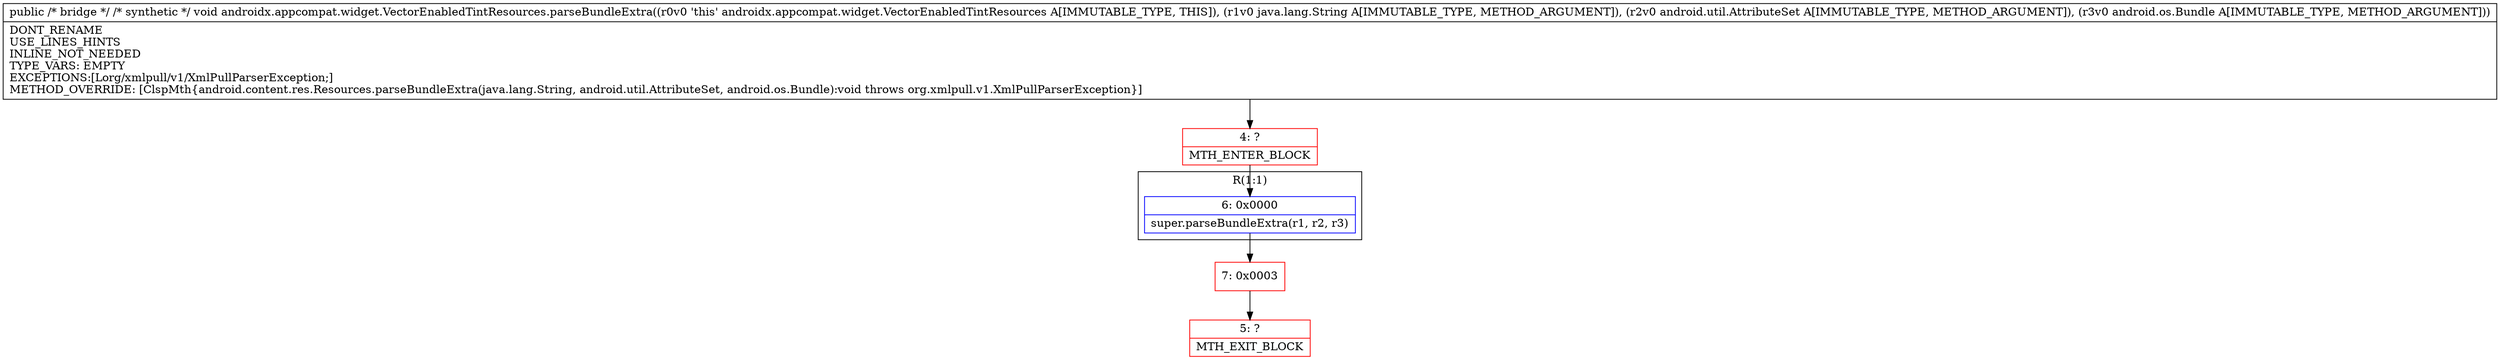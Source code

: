 digraph "CFG forandroidx.appcompat.widget.VectorEnabledTintResources.parseBundleExtra(Ljava\/lang\/String;Landroid\/util\/AttributeSet;Landroid\/os\/Bundle;)V" {
subgraph cluster_Region_1489035463 {
label = "R(1:1)";
node [shape=record,color=blue];
Node_6 [shape=record,label="{6\:\ 0x0000|super.parseBundleExtra(r1, r2, r3)\l}"];
}
Node_4 [shape=record,color=red,label="{4\:\ ?|MTH_ENTER_BLOCK\l}"];
Node_7 [shape=record,color=red,label="{7\:\ 0x0003}"];
Node_5 [shape=record,color=red,label="{5\:\ ?|MTH_EXIT_BLOCK\l}"];
MethodNode[shape=record,label="{public \/* bridge *\/ \/* synthetic *\/ void androidx.appcompat.widget.VectorEnabledTintResources.parseBundleExtra((r0v0 'this' androidx.appcompat.widget.VectorEnabledTintResources A[IMMUTABLE_TYPE, THIS]), (r1v0 java.lang.String A[IMMUTABLE_TYPE, METHOD_ARGUMENT]), (r2v0 android.util.AttributeSet A[IMMUTABLE_TYPE, METHOD_ARGUMENT]), (r3v0 android.os.Bundle A[IMMUTABLE_TYPE, METHOD_ARGUMENT]))  | DONT_RENAME\lUSE_LINES_HINTS\lINLINE_NOT_NEEDED\lTYPE_VARS: EMPTY\lEXCEPTIONS:[Lorg\/xmlpull\/v1\/XmlPullParserException;]\lMETHOD_OVERRIDE: [ClspMth\{android.content.res.Resources.parseBundleExtra(java.lang.String, android.util.AttributeSet, android.os.Bundle):void throws org.xmlpull.v1.XmlPullParserException\}]\l}"];
MethodNode -> Node_4;Node_6 -> Node_7;
Node_4 -> Node_6;
Node_7 -> Node_5;
}

